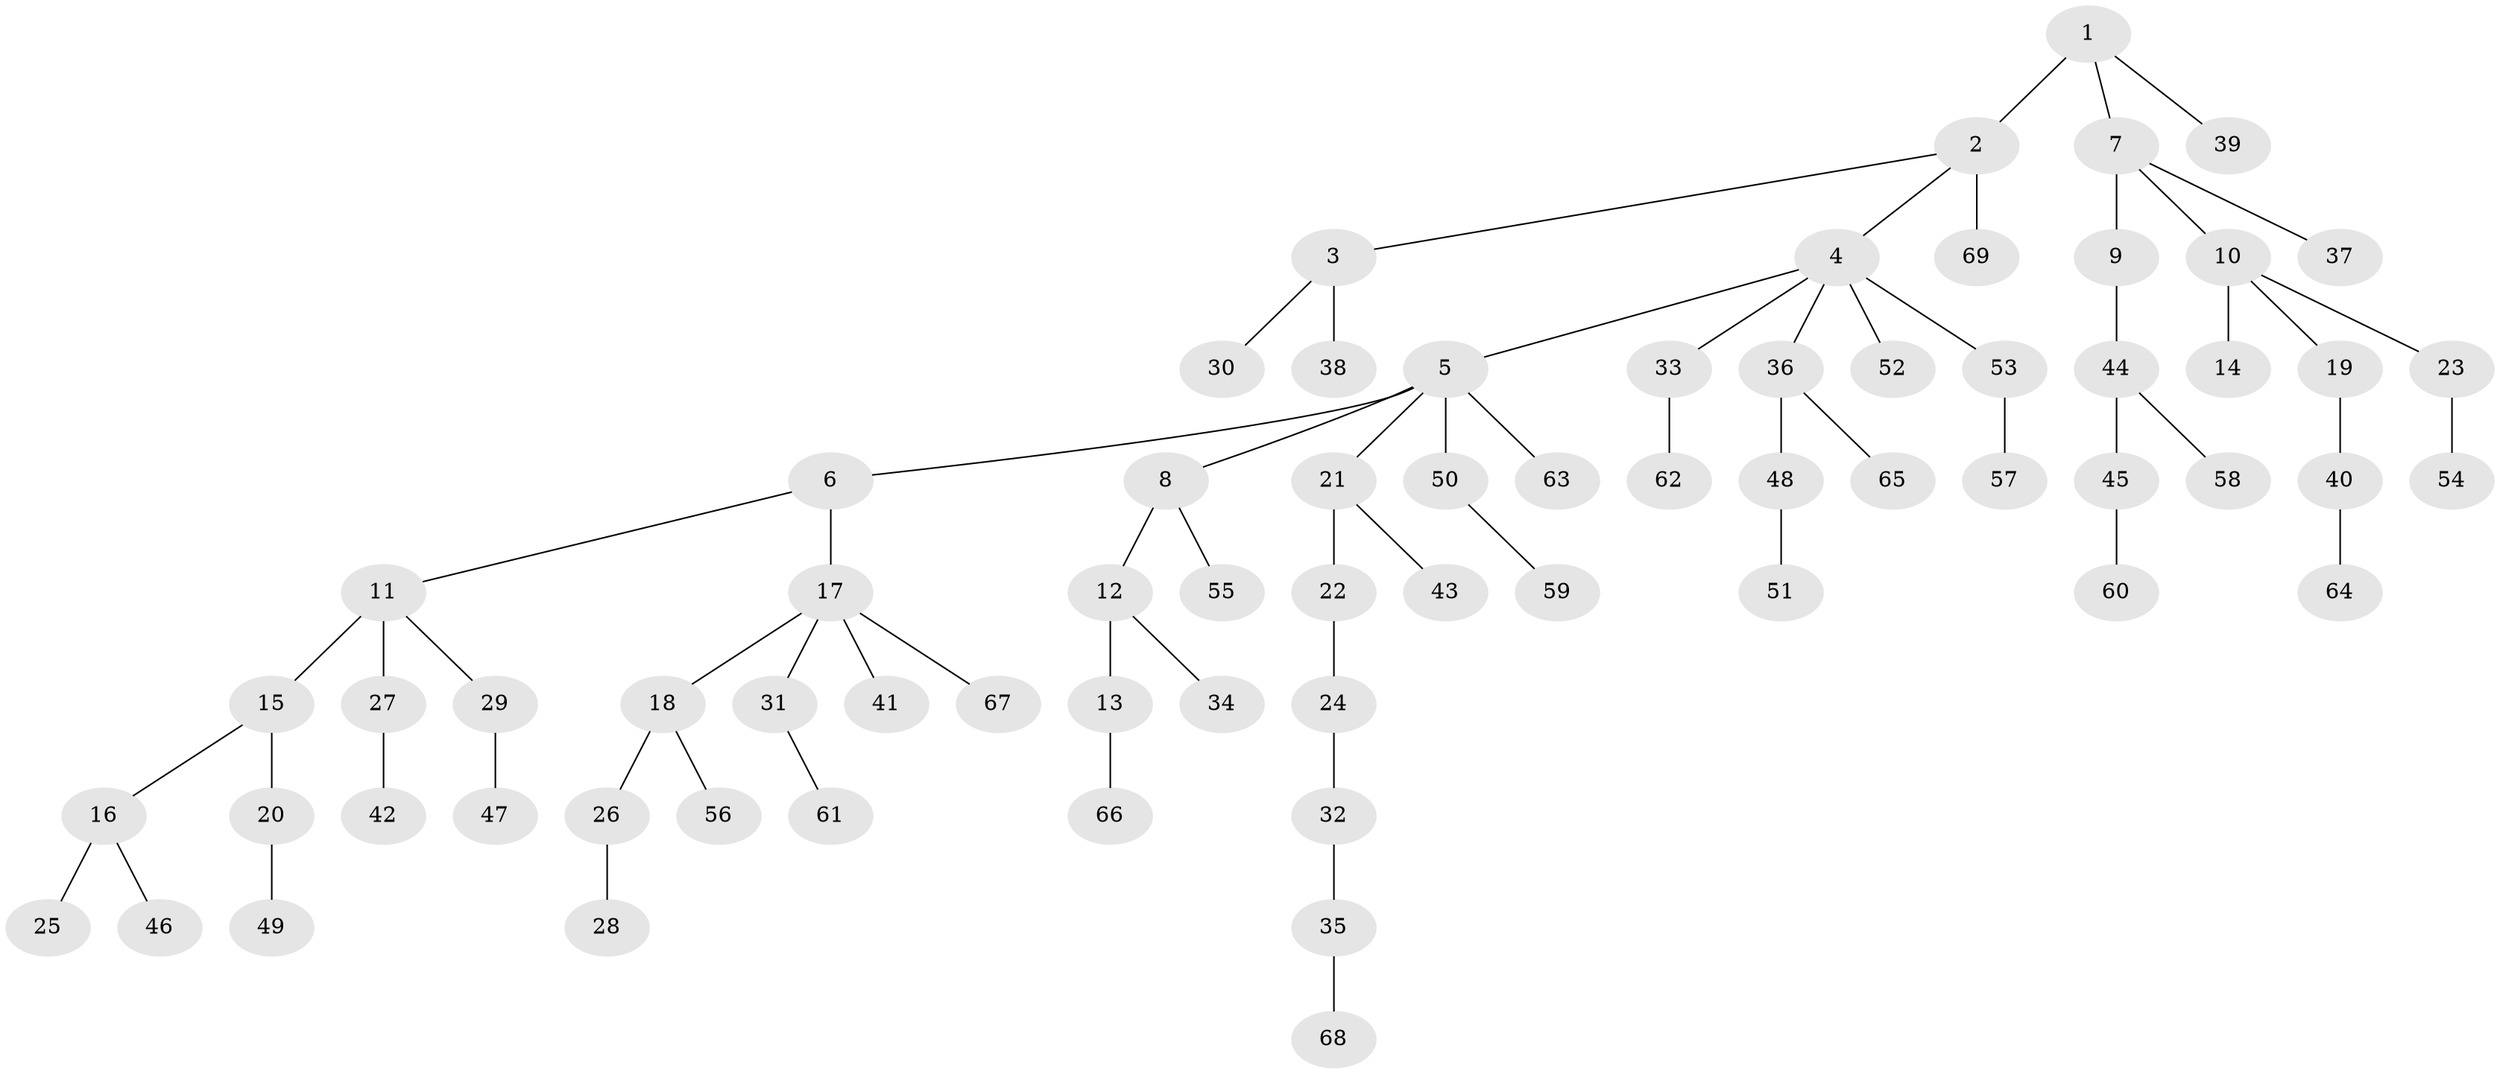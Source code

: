 // original degree distribution, {5: 0.022900763358778626, 3: 0.09923664122137404, 2: 0.3282442748091603, 7: 0.007633587786259542, 4: 0.06870229007633588, 1: 0.45038167938931295, 6: 0.022900763358778626}
// Generated by graph-tools (version 1.1) at 2025/36/03/09/25 02:36:38]
// undirected, 69 vertices, 68 edges
graph export_dot {
graph [start="1"]
  node [color=gray90,style=filled];
  1;
  2;
  3;
  4;
  5;
  6;
  7;
  8;
  9;
  10;
  11;
  12;
  13;
  14;
  15;
  16;
  17;
  18;
  19;
  20;
  21;
  22;
  23;
  24;
  25;
  26;
  27;
  28;
  29;
  30;
  31;
  32;
  33;
  34;
  35;
  36;
  37;
  38;
  39;
  40;
  41;
  42;
  43;
  44;
  45;
  46;
  47;
  48;
  49;
  50;
  51;
  52;
  53;
  54;
  55;
  56;
  57;
  58;
  59;
  60;
  61;
  62;
  63;
  64;
  65;
  66;
  67;
  68;
  69;
  1 -- 2 [weight=2.0];
  1 -- 7 [weight=1.0];
  1 -- 39 [weight=1.0];
  2 -- 3 [weight=1.0];
  2 -- 4 [weight=1.0];
  2 -- 69 [weight=1.0];
  3 -- 30 [weight=1.0];
  3 -- 38 [weight=1.0];
  4 -- 5 [weight=1.0];
  4 -- 33 [weight=1.0];
  4 -- 36 [weight=1.0];
  4 -- 52 [weight=1.0];
  4 -- 53 [weight=1.0];
  5 -- 6 [weight=1.0];
  5 -- 8 [weight=1.0];
  5 -- 21 [weight=1.0];
  5 -- 50 [weight=1.0];
  5 -- 63 [weight=1.0];
  6 -- 11 [weight=1.0];
  6 -- 17 [weight=1.0];
  7 -- 9 [weight=2.0];
  7 -- 10 [weight=1.0];
  7 -- 37 [weight=1.0];
  8 -- 12 [weight=2.0];
  8 -- 55 [weight=1.0];
  9 -- 44 [weight=1.0];
  10 -- 14 [weight=2.0];
  10 -- 19 [weight=1.0];
  10 -- 23 [weight=1.0];
  11 -- 15 [weight=2.0];
  11 -- 27 [weight=1.0];
  11 -- 29 [weight=1.0];
  12 -- 13 [weight=1.0];
  12 -- 34 [weight=1.0];
  13 -- 66 [weight=2.0];
  15 -- 16 [weight=1.0];
  15 -- 20 [weight=1.0];
  16 -- 25 [weight=2.0];
  16 -- 46 [weight=1.0];
  17 -- 18 [weight=1.0];
  17 -- 31 [weight=1.0];
  17 -- 41 [weight=1.0];
  17 -- 67 [weight=1.0];
  18 -- 26 [weight=1.0];
  18 -- 56 [weight=1.0];
  19 -- 40 [weight=1.0];
  20 -- 49 [weight=2.0];
  21 -- 22 [weight=1.0];
  21 -- 43 [weight=1.0];
  22 -- 24 [weight=1.0];
  23 -- 54 [weight=1.0];
  24 -- 32 [weight=2.0];
  26 -- 28 [weight=1.0];
  27 -- 42 [weight=2.0];
  29 -- 47 [weight=2.0];
  31 -- 61 [weight=1.0];
  32 -- 35 [weight=1.0];
  33 -- 62 [weight=1.0];
  35 -- 68 [weight=1.0];
  36 -- 48 [weight=1.0];
  36 -- 65 [weight=1.0];
  40 -- 64 [weight=1.0];
  44 -- 45 [weight=1.0];
  44 -- 58 [weight=1.0];
  45 -- 60 [weight=1.0];
  48 -- 51 [weight=1.0];
  50 -- 59 [weight=1.0];
  53 -- 57 [weight=1.0];
}
